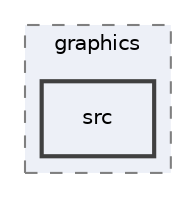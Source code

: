digraph "libraries/graphics/src"
{
 // LATEX_PDF_SIZE
  edge [fontname="Helvetica",fontsize="10",labelfontname="Helvetica",labelfontsize="10"];
  node [fontname="Helvetica",fontsize="10",shape=record];
  compound=true
  subgraph clusterdir_a33db73d8e4fd5322007125c7689c5e7 {
    graph [ bgcolor="#edf0f7", pencolor="grey50", style="filled,dashed,", label="graphics", fontname="Helvetica", fontsize="10", URL="dir_a33db73d8e4fd5322007125c7689c5e7.html"]
  dir_33eec92e1f7cbbdc69e1414f825939b1 [shape=box, label="src", style="filled,bold,", fillcolor="#edf0f7", color="grey25", URL="dir_33eec92e1f7cbbdc69e1414f825939b1.html"];
  }
}
